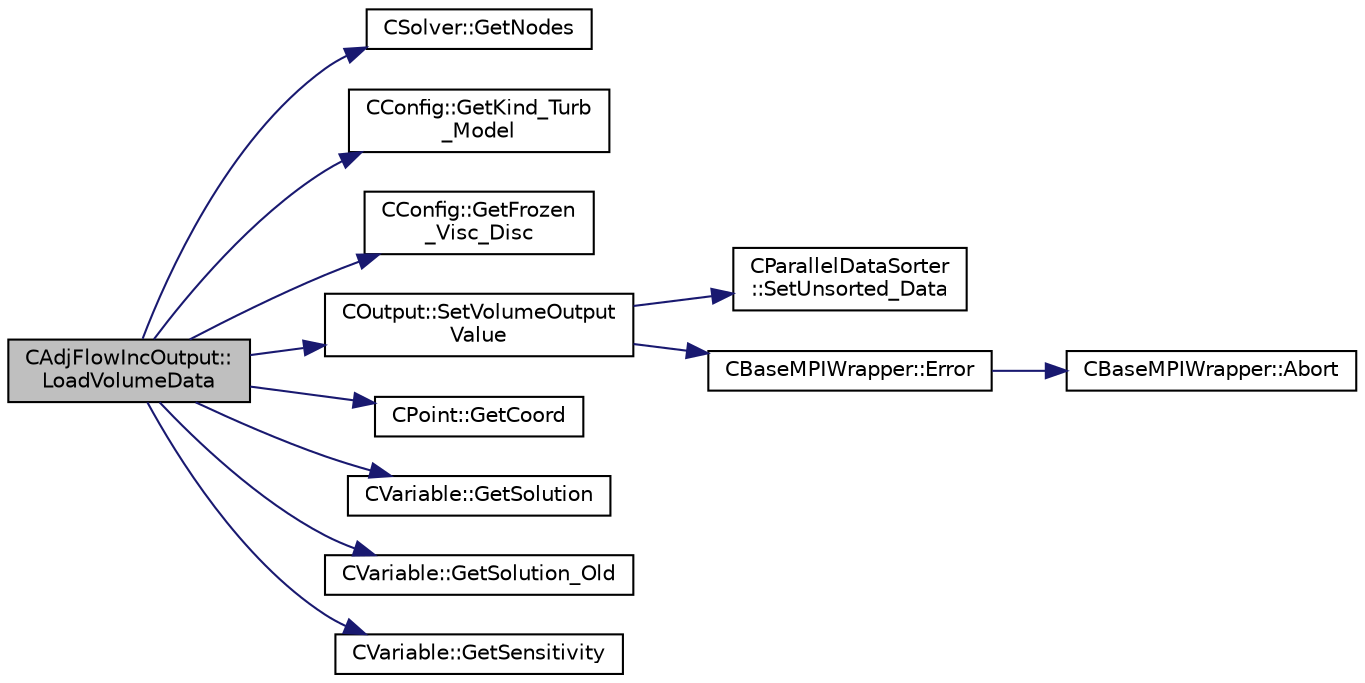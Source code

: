 digraph "CAdjFlowIncOutput::LoadVolumeData"
{
  edge [fontname="Helvetica",fontsize="10",labelfontname="Helvetica",labelfontsize="10"];
  node [fontname="Helvetica",fontsize="10",shape=record];
  rankdir="LR";
  Node34 [label="CAdjFlowIncOutput::\lLoadVolumeData",height=0.2,width=0.4,color="black", fillcolor="grey75", style="filled", fontcolor="black"];
  Node34 -> Node35 [color="midnightblue",fontsize="10",style="solid",fontname="Helvetica"];
  Node35 [label="CSolver::GetNodes",height=0.2,width=0.4,color="black", fillcolor="white", style="filled",URL="$class_c_solver.html#af3198e52a2ea377bb765647b5e697197",tooltip="Allow outside access to the nodes of the solver, containing conservatives, primitives, etc. "];
  Node34 -> Node36 [color="midnightblue",fontsize="10",style="solid",fontname="Helvetica"];
  Node36 [label="CConfig::GetKind_Turb\l_Model",height=0.2,width=0.4,color="black", fillcolor="white", style="filled",URL="$class_c_config.html#a40aaed07fc5844d505d2c0b7076594d7",tooltip="Get the kind of the turbulence model. "];
  Node34 -> Node37 [color="midnightblue",fontsize="10",style="solid",fontname="Helvetica"];
  Node37 [label="CConfig::GetFrozen\l_Visc_Disc",height=0.2,width=0.4,color="black", fillcolor="white", style="filled",URL="$class_c_config.html#adb146862f57545364350419287581bbc",tooltip="Provides information about the way in which the turbulence will be treated by the disc..."];
  Node34 -> Node38 [color="midnightblue",fontsize="10",style="solid",fontname="Helvetica"];
  Node38 [label="COutput::SetVolumeOutput\lValue",height=0.2,width=0.4,color="black", fillcolor="white", style="filled",URL="$class_c_output.html#a4a1f51fb07438c871f3f2d6c21daf9c6",tooltip="Set the value of a volume output field. "];
  Node38 -> Node39 [color="midnightblue",fontsize="10",style="solid",fontname="Helvetica"];
  Node39 [label="CParallelDataSorter\l::SetUnsorted_Data",height=0.2,width=0.4,color="black", fillcolor="white", style="filled",URL="$class_c_parallel_data_sorter.html#a39d39c9fa273f200c9c712dca1db81a3",tooltip="Set the value of a specific field at a point. ::PrepareSendBuffers must be called before using this f..."];
  Node38 -> Node40 [color="midnightblue",fontsize="10",style="solid",fontname="Helvetica"];
  Node40 [label="CBaseMPIWrapper::Error",height=0.2,width=0.4,color="black", fillcolor="white", style="filled",URL="$class_c_base_m_p_i_wrapper.html#a04457c47629bda56704e6a8804833eeb"];
  Node40 -> Node41 [color="midnightblue",fontsize="10",style="solid",fontname="Helvetica"];
  Node41 [label="CBaseMPIWrapper::Abort",height=0.2,width=0.4,color="black", fillcolor="white", style="filled",URL="$class_c_base_m_p_i_wrapper.html#a21ef5681e2acb532d345e9bab173ef07"];
  Node34 -> Node42 [color="midnightblue",fontsize="10",style="solid",fontname="Helvetica"];
  Node42 [label="CPoint::GetCoord",height=0.2,width=0.4,color="black", fillcolor="white", style="filled",URL="$class_c_point.html#a95fe081d22e96e190cb3edcbf0d6525f",tooltip="Get the coordinates dor the control volume. "];
  Node34 -> Node43 [color="midnightblue",fontsize="10",style="solid",fontname="Helvetica"];
  Node43 [label="CVariable::GetSolution",height=0.2,width=0.4,color="black", fillcolor="white", style="filled",URL="$class_c_variable.html#a261483e39c23c1de7cb9aea7e917c121",tooltip="Get the solution. "];
  Node34 -> Node44 [color="midnightblue",fontsize="10",style="solid",fontname="Helvetica"];
  Node44 [label="CVariable::GetSolution_Old",height=0.2,width=0.4,color="black", fillcolor="white", style="filled",URL="$class_c_variable.html#a70a9df6b6cc631f9c3b9a3ef7b3ecfe4",tooltip="Get the old solution of the problem (Runge-Kutta method) "];
  Node34 -> Node45 [color="midnightblue",fontsize="10",style="solid",fontname="Helvetica"];
  Node45 [label="CVariable::GetSensitivity",height=0.2,width=0.4,color="black", fillcolor="white", style="filled",URL="$class_c_variable.html#a2ce07811a68600f081ac89afb4cab1b6",tooltip="Get the Sensitivity at the node. "];
}
